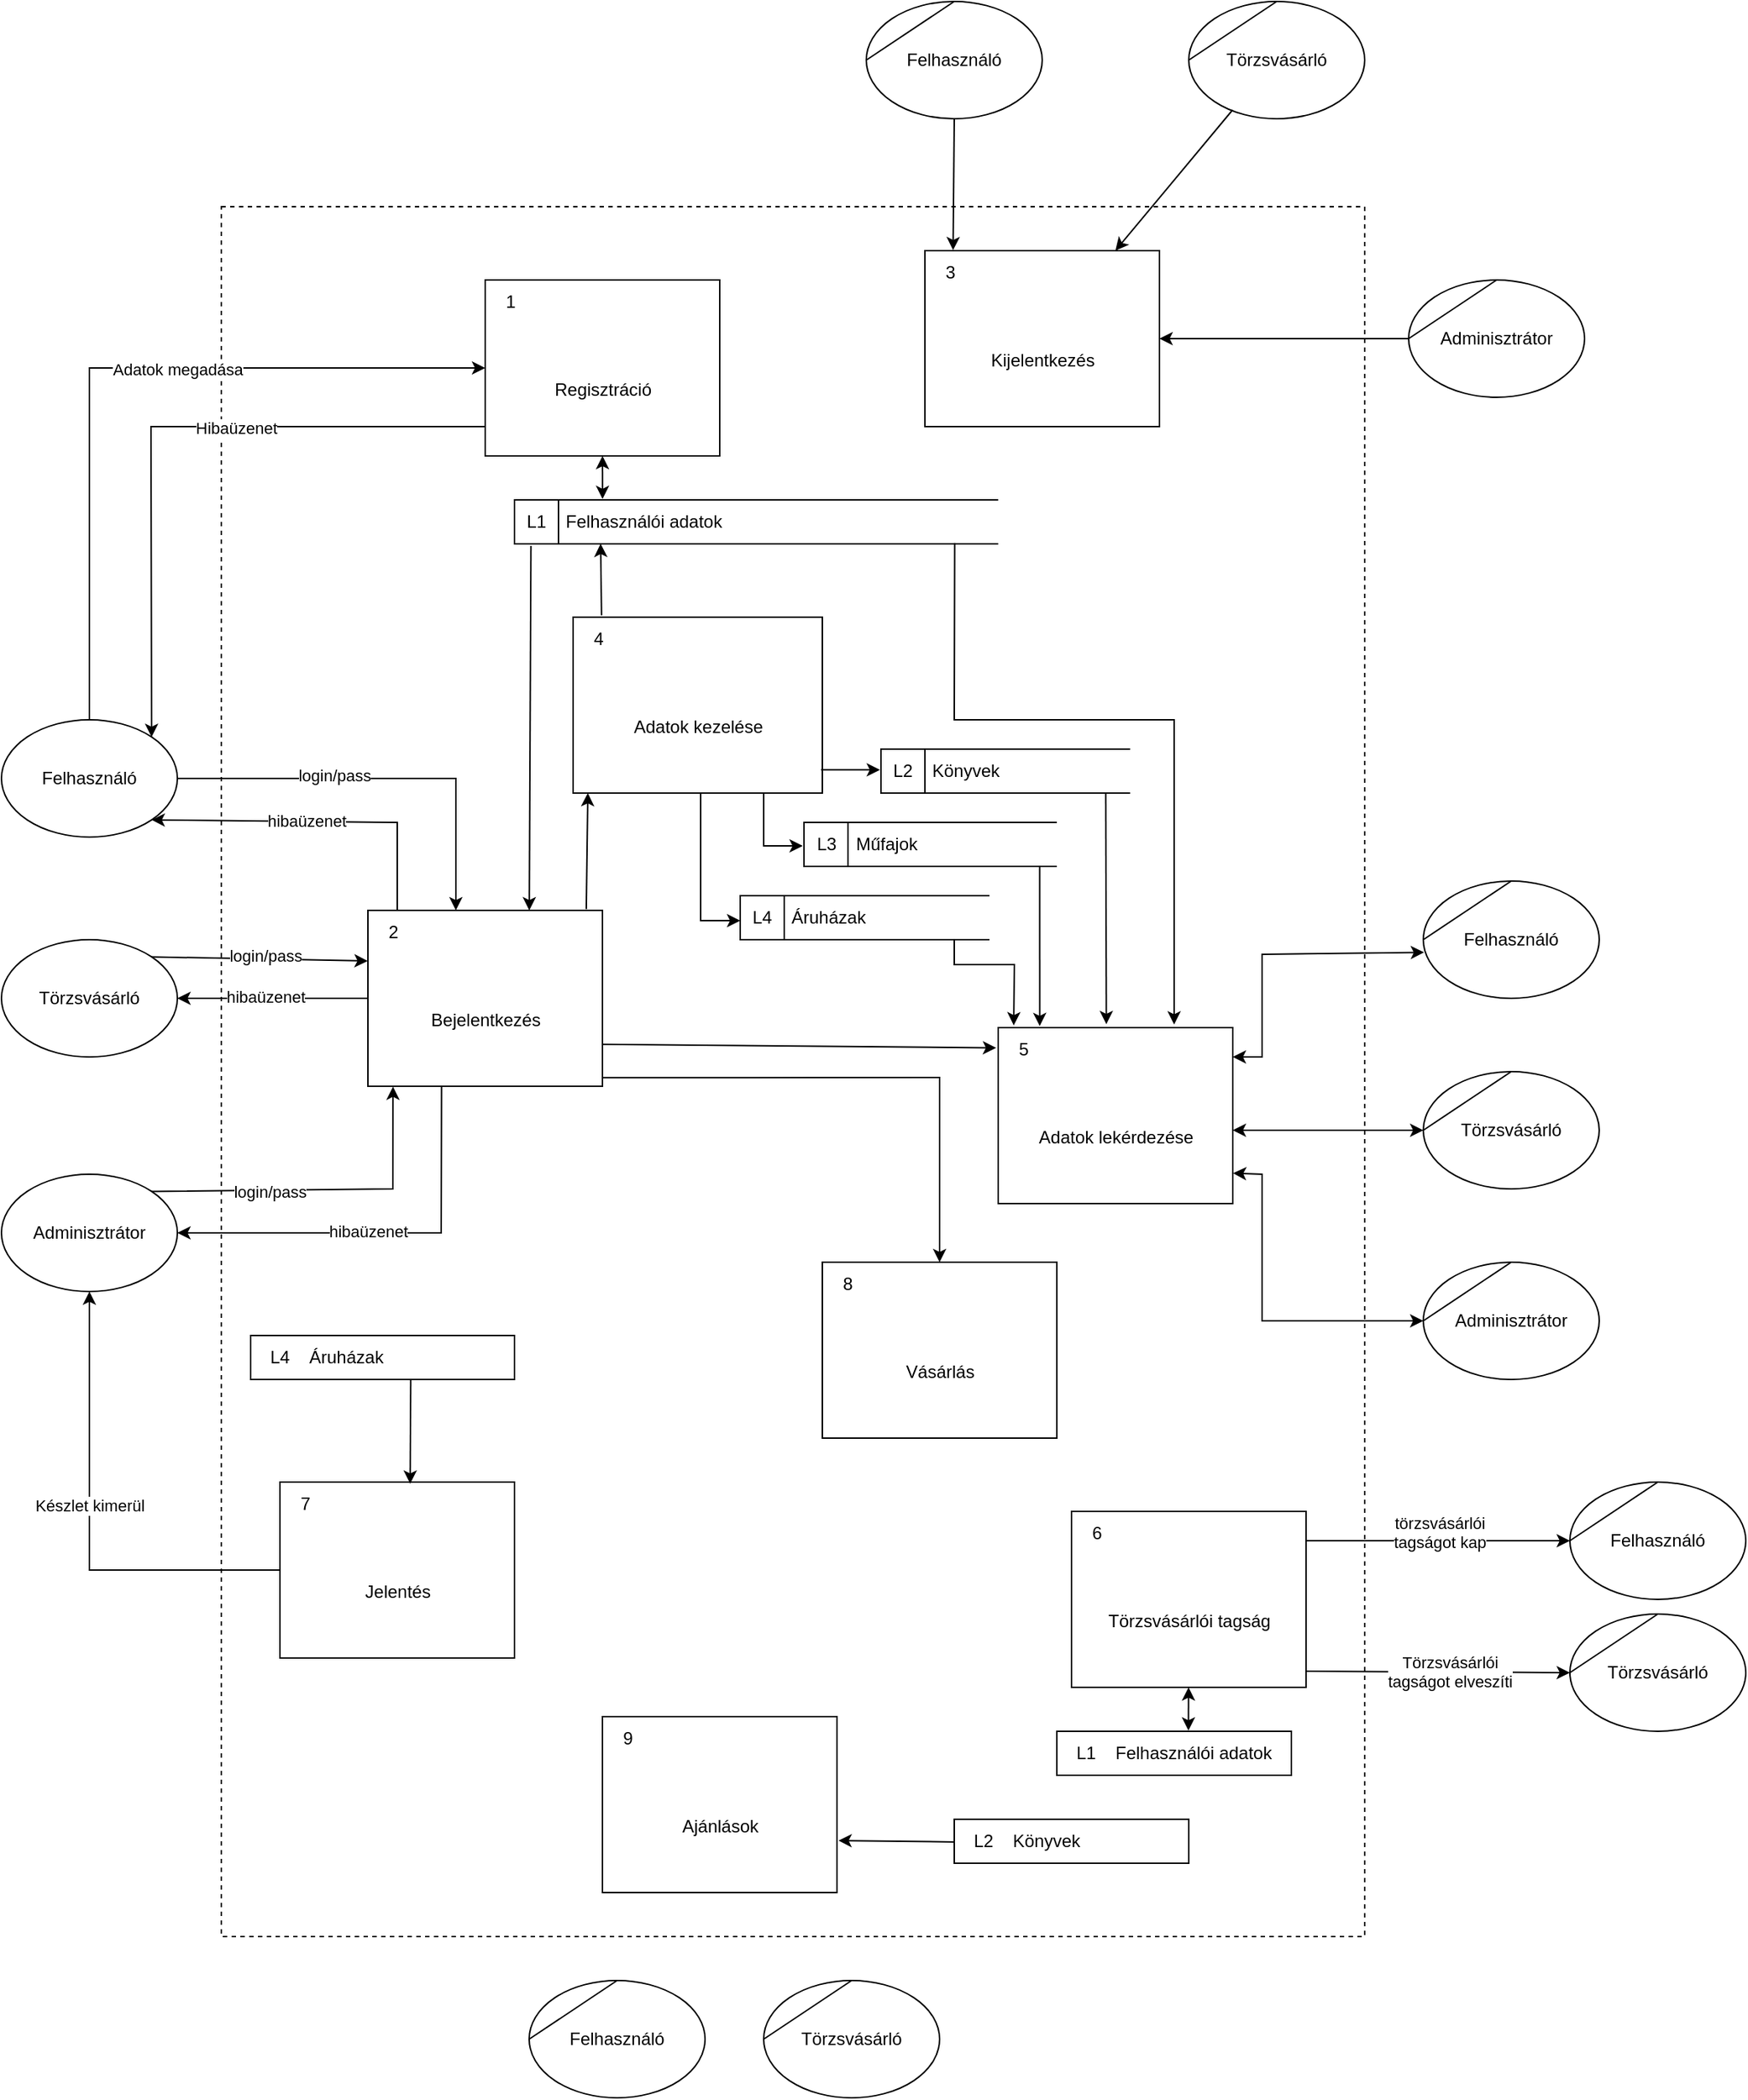<mxfile version="20.8.20" type="device"><diagram name="Page-1" id="qzres48-_Z7wVuy-O6s9"><mxGraphModel dx="1745" dy="2873" grid="1" gridSize="10" guides="1" tooltips="1" connect="1" arrows="1" fold="1" page="1" pageScale="1" pageWidth="827" pageHeight="1169" math="0" shadow="0"><root><mxCell id="0"/><mxCell id="1" parent="0"/><mxCell id="jwvTuSAXFb7YOxCQENRj-144" value="" style="rounded=0;whiteSpace=wrap;html=1;dashed=1;fillColor=none;container=1;collapsible=0;recursiveResize=0;" vertex="1" parent="1"><mxGeometry x="60" y="-1310" width="780" height="1180" as="geometry"/></mxCell><mxCell id="jwvTuSAXFb7YOxCQENRj-34" value="Vásárlás" style="html=1;dashed=0;whitespace=wrap;shape=mxgraph.dfd.process;align=center;container=1;collapsible=0;spacingTop=30;" vertex="1" parent="jwvTuSAXFb7YOxCQENRj-144"><mxGeometry x="410" y="720" width="160" height="120" as="geometry"/></mxCell><mxCell id="jwvTuSAXFb7YOxCQENRj-35" value="8" style="text;html=1;strokeColor=none;fillColor=none;align=center;verticalAlign=middle;whiteSpace=wrap;rounded=0;movable=0;resizable=0;rotatable=0;cloneable=0;deletable=0;connectable=0;allowArrows=0;pointerEvents=1;" vertex="1" parent="jwvTuSAXFb7YOxCQENRj-34"><mxGeometry width="35" height="30" as="geometry"/></mxCell><mxCell id="jwvTuSAXFb7YOxCQENRj-36" value="" style="text;html=1;strokeColor=none;fillColor=none;align=left;verticalAlign=middle;whiteSpace=wrap;rounded=0;movable=0;resizable=0;connectable=0;allowArrows=0;rotatable=0;cloneable=0;deletable=0;spacingLeft=6;autosize=1;resizeWidth=0;" vertex="1" parent="jwvTuSAXFb7YOxCQENRj-34"><mxGeometry x="35" y="-5" width="50" height="40" as="geometry"/></mxCell><mxCell id="jwvTuSAXFb7YOxCQENRj-86" value="Felhasználói adatok" style="html=1;dashed=0;whitespace=wrap;shape=mxgraph.dfd.dataStoreID;align=left;spacingLeft=33;container=1;collapsible=0;autosize=0;" vertex="1" parent="jwvTuSAXFb7YOxCQENRj-144"><mxGeometry x="200" y="200" width="330" height="30" as="geometry"/></mxCell><mxCell id="jwvTuSAXFb7YOxCQENRj-87" value="L1" style="text;html=1;strokeColor=none;fillColor=none;align=center;verticalAlign=middle;whiteSpace=wrap;rounded=0;movable=0;resizable=0;rotatable=0;cloneable=0;deletable=0;allowArrows=0;connectable=0;" vertex="1" parent="jwvTuSAXFb7YOxCQENRj-86"><mxGeometry width="30" height="30" as="geometry"/></mxCell><mxCell id="jwvTuSAXFb7YOxCQENRj-153" value="Műfajok" style="html=1;dashed=0;whitespace=wrap;shape=mxgraph.dfd.dataStoreID;align=left;spacingLeft=33;container=1;collapsible=0;autosize=0;" vertex="1" parent="jwvTuSAXFb7YOxCQENRj-144"><mxGeometry x="397.5" y="420" width="172.5" height="30" as="geometry"/></mxCell><mxCell id="jwvTuSAXFb7YOxCQENRj-154" value="L3" style="text;html=1;strokeColor=none;fillColor=none;align=center;verticalAlign=middle;whiteSpace=wrap;rounded=0;movable=0;resizable=0;rotatable=0;cloneable=0;deletable=0;allowArrows=0;connectable=0;" vertex="1" parent="jwvTuSAXFb7YOxCQENRj-153"><mxGeometry width="30" height="30" as="geometry"/></mxCell><mxCell id="jwvTuSAXFb7YOxCQENRj-155" value="Könyvek" style="html=1;dashed=0;whitespace=wrap;shape=mxgraph.dfd.dataStoreID;align=left;spacingLeft=33;container=1;collapsible=0;autosize=0;" vertex="1" parent="jwvTuSAXFb7YOxCQENRj-144"><mxGeometry x="450" y="370" width="170" height="30" as="geometry"/></mxCell><mxCell id="jwvTuSAXFb7YOxCQENRj-156" value="L2" style="text;html=1;strokeColor=none;fillColor=none;align=center;verticalAlign=middle;whiteSpace=wrap;rounded=0;movable=0;resizable=0;rotatable=0;cloneable=0;deletable=0;allowArrows=0;connectable=0;" vertex="1" parent="jwvTuSAXFb7YOxCQENRj-155"><mxGeometry width="30" height="30" as="geometry"/></mxCell><mxCell id="jwvTuSAXFb7YOxCQENRj-157" value="Áruházak" style="html=1;dashed=0;whitespace=wrap;shape=mxgraph.dfd.dataStoreID;align=left;spacingLeft=33;container=1;collapsible=0;autosize=0;" vertex="1" parent="jwvTuSAXFb7YOxCQENRj-144"><mxGeometry x="354" y="470" width="170" height="30" as="geometry"/></mxCell><mxCell id="jwvTuSAXFb7YOxCQENRj-158" value="L4" style="text;html=1;strokeColor=none;fillColor=none;align=center;verticalAlign=middle;whiteSpace=wrap;rounded=0;movable=0;resizable=0;rotatable=0;cloneable=0;deletable=0;allowArrows=0;connectable=0;" vertex="1" parent="jwvTuSAXFb7YOxCQENRj-157"><mxGeometry width="30" height="30" as="geometry"/></mxCell><mxCell id="jwvTuSAXFb7YOxCQENRj-95" value="Adatok lekérdezése" style="html=1;dashed=0;whitespace=wrap;shape=mxgraph.dfd.process;align=center;container=1;collapsible=0;spacingTop=30;" vertex="1" parent="jwvTuSAXFb7YOxCQENRj-144"><mxGeometry x="530" y="560" width="160" height="120" as="geometry"/></mxCell><mxCell id="jwvTuSAXFb7YOxCQENRj-96" value="5" style="text;html=1;strokeColor=none;fillColor=none;align=center;verticalAlign=middle;whiteSpace=wrap;rounded=0;movable=0;resizable=0;rotatable=0;cloneable=0;deletable=0;connectable=0;allowArrows=0;pointerEvents=1;" vertex="1" parent="jwvTuSAXFb7YOxCQENRj-95"><mxGeometry width="35" height="30" as="geometry"/></mxCell><mxCell id="jwvTuSAXFb7YOxCQENRj-97" value="" style="text;html=1;strokeColor=none;fillColor=none;align=left;verticalAlign=middle;whiteSpace=wrap;rounded=0;movable=0;resizable=0;connectable=0;allowArrows=0;rotatable=0;cloneable=0;deletable=0;spacingLeft=6;autosize=1;resizeWidth=0;" vertex="1" parent="jwvTuSAXFb7YOxCQENRj-95"><mxGeometry x="35" y="-5" width="50" height="40" as="geometry"/></mxCell><mxCell id="jwvTuSAXFb7YOxCQENRj-130" value="" style="endArrow=classic;html=1;rounded=0;verticalAlign=bottom;entryX=0.75;entryY=-0.018;entryDx=0;entryDy=0;entryPerimeter=0;startArrow=none;startFill=0;endFill=1;exitX=0.91;exitY=0.979;exitDx=0;exitDy=0;exitPerimeter=0;" edge="1" parent="jwvTuSAXFb7YOxCQENRj-144" source="jwvTuSAXFb7YOxCQENRj-86" target="jwvTuSAXFb7YOxCQENRj-95"><mxGeometry width="50" height="50" relative="1" as="geometry"><mxPoint x="350" y="410" as="sourcePoint"/><mxPoint x="470" y="410" as="targetPoint"/><Array as="points"><mxPoint x="500" y="350"/><mxPoint x="650" y="350"/></Array></mxGeometry></mxCell><mxCell id="jwvTuSAXFb7YOxCQENRj-92" value="Adatok kezelése" style="html=1;dashed=0;whitespace=wrap;shape=mxgraph.dfd.process;align=center;container=1;collapsible=0;spacingTop=30;" vertex="1" parent="jwvTuSAXFb7YOxCQENRj-144"><mxGeometry x="240" y="280" width="170" height="120" as="geometry"/></mxCell><mxCell id="jwvTuSAXFb7YOxCQENRj-93" value="4" style="text;html=1;strokeColor=none;fillColor=none;align=center;verticalAlign=middle;whiteSpace=wrap;rounded=0;movable=0;resizable=0;rotatable=0;cloneable=0;deletable=0;connectable=0;allowArrows=0;pointerEvents=1;" vertex="1" parent="jwvTuSAXFb7YOxCQENRj-92"><mxGeometry width="35" height="30" as="geometry"/></mxCell><mxCell id="jwvTuSAXFb7YOxCQENRj-94" value="" style="text;html=1;strokeColor=none;fillColor=none;align=left;verticalAlign=middle;whiteSpace=wrap;rounded=0;movable=0;resizable=0;connectable=0;allowArrows=0;rotatable=0;cloneable=0;deletable=0;spacingLeft=6;autosize=1;resizeWidth=0;" vertex="1" parent="jwvTuSAXFb7YOxCQENRj-92"><mxGeometry x="35" y="-5" width="50" height="40" as="geometry"/></mxCell><mxCell id="jwvTuSAXFb7YOxCQENRj-161" value="" style="endArrow=classic;html=1;rounded=0;verticalAlign=bottom;entryX=0.178;entryY=0.997;entryDx=0;entryDy=0;entryPerimeter=0;exitX=0.114;exitY=-0.01;exitDx=0;exitDy=0;exitPerimeter=0;" edge="1" parent="jwvTuSAXFb7YOxCQENRj-144" source="jwvTuSAXFb7YOxCQENRj-92" target="jwvTuSAXFb7YOxCQENRj-86"><mxGeometry width="50" height="50" relative="1" as="geometry"><mxPoint x="240" y="290" as="sourcePoint"/><mxPoint x="360" y="290" as="targetPoint"/></mxGeometry></mxCell><mxCell id="jwvTuSAXFb7YOxCQENRj-162" value="Áruházak" style="html=1;dashed=0;whitespace=wrap;shape=mxgraph.dfd.dataStoreID2;align=left;spacingLeft=38;container=1;collapsible=0;" vertex="1" parent="jwvTuSAXFb7YOxCQENRj-144"><mxGeometry x="20" y="770" width="180" height="30" as="geometry"/></mxCell><mxCell id="jwvTuSAXFb7YOxCQENRj-163" value="L4" style="text;html=1;strokeColor=none;fillColor=none;align=center;verticalAlign=middle;whiteSpace=wrap;rounded=0;connectable=0;allowArrows=0;movable=0;resizable=0;rotatable=0;cloneable=0;deletable=0;" vertex="1" parent="jwvTuSAXFb7YOxCQENRj-162"><mxGeometry x="5" width="30" height="30" as="geometry"/></mxCell><mxCell id="jwvTuSAXFb7YOxCQENRj-167" value="" style="endArrow=classic;html=1;rounded=0;verticalAlign=bottom;exitX=0.839;exitY=1.007;exitDx=0;exitDy=0;exitPerimeter=0;entryX=0.066;entryY=-0.013;entryDx=0;entryDy=0;entryPerimeter=0;" edge="1" parent="jwvTuSAXFb7YOxCQENRj-144" target="jwvTuSAXFb7YOxCQENRj-95"><mxGeometry width="50" height="50" relative="1" as="geometry"><mxPoint x="500" y="500" as="sourcePoint"/><mxPoint x="570" y="517" as="targetPoint"/><Array as="points"><mxPoint x="500" y="517"/><mxPoint x="541" y="517"/></Array></mxGeometry></mxCell><mxCell id="jwvTuSAXFb7YOxCQENRj-168" value="" style="endArrow=classic;html=1;rounded=0;verticalAlign=bottom;exitX=0.932;exitY=0.996;exitDx=0;exitDy=0;exitPerimeter=0;entryX=0.177;entryY=-0.009;entryDx=0;entryDy=0;entryPerimeter=0;" edge="1" parent="jwvTuSAXFb7YOxCQENRj-144" source="jwvTuSAXFb7YOxCQENRj-153" target="jwvTuSAXFb7YOxCQENRj-95"><mxGeometry width="50" height="50" relative="1" as="geometry"><mxPoint x="400" y="490" as="sourcePoint"/><mxPoint x="520" y="490" as="targetPoint"/></mxGeometry></mxCell><mxCell id="jwvTuSAXFb7YOxCQENRj-169" value="" style="endArrow=classic;html=1;rounded=0;verticalAlign=bottom;exitX=0.902;exitY=0.991;exitDx=0;exitDy=0;exitPerimeter=0;entryX=0.461;entryY=-0.02;entryDx=0;entryDy=0;entryPerimeter=0;" edge="1" parent="jwvTuSAXFb7YOxCQENRj-144" source="jwvTuSAXFb7YOxCQENRj-155" target="jwvTuSAXFb7YOxCQENRj-95"><mxGeometry width="50" height="50" relative="1" as="geometry"><mxPoint x="400" y="490" as="sourcePoint"/><mxPoint x="520" y="490" as="targetPoint"/></mxGeometry></mxCell><mxCell id="jwvTuSAXFb7YOxCQENRj-170" value="" style="endArrow=none;html=1;rounded=0;verticalAlign=bottom;exitX=-0.004;exitY=0.472;exitDx=0;exitDy=0;exitPerimeter=0;entryX=0.995;entryY=0.868;entryDx=0;entryDy=0;entryPerimeter=0;startArrow=classic;startFill=1;endFill=0;" edge="1" parent="jwvTuSAXFb7YOxCQENRj-144" source="jwvTuSAXFb7YOxCQENRj-155" target="jwvTuSAXFb7YOxCQENRj-92"><mxGeometry width="50" height="50" relative="1" as="geometry"><mxPoint x="400" y="430" as="sourcePoint"/><mxPoint x="520" y="430" as="targetPoint"/></mxGeometry></mxCell><mxCell id="jwvTuSAXFb7YOxCQENRj-171" value="" style="endArrow=none;html=1;rounded=0;verticalAlign=bottom;exitX=-0.005;exitY=0.535;exitDx=0;exitDy=0;exitPerimeter=0;startArrow=classic;startFill=1;endFill=0;" edge="1" parent="jwvTuSAXFb7YOxCQENRj-144" source="jwvTuSAXFb7YOxCQENRj-153"><mxGeometry width="50" height="50" relative="1" as="geometry"><mxPoint x="400" y="430" as="sourcePoint"/><mxPoint x="370" y="400" as="targetPoint"/><Array as="points"><mxPoint x="370" y="436"/></Array></mxGeometry></mxCell><mxCell id="jwvTuSAXFb7YOxCQENRj-172" value="" style="endArrow=none;html=1;rounded=0;verticalAlign=bottom;exitX=-0.005;exitY=0.535;exitDx=0;exitDy=0;exitPerimeter=0;startArrow=classic;startFill=1;endFill=0;" edge="1" parent="jwvTuSAXFb7YOxCQENRj-144"><mxGeometry width="50" height="50" relative="1" as="geometry"><mxPoint x="354" y="487" as="sourcePoint"/><mxPoint x="327" y="400" as="targetPoint"/><Array as="points"><mxPoint x="327" y="487"/></Array></mxGeometry></mxCell><mxCell id="jwvTuSAXFb7YOxCQENRj-175" value="Ajánlások" style="html=1;dashed=0;whitespace=wrap;shape=mxgraph.dfd.process;align=center;container=1;collapsible=0;spacingTop=30;" vertex="1" parent="jwvTuSAXFb7YOxCQENRj-144"><mxGeometry x="260" y="1030" width="160" height="120" as="geometry"/></mxCell><mxCell id="jwvTuSAXFb7YOxCQENRj-176" value="9" style="text;html=1;strokeColor=none;fillColor=none;align=center;verticalAlign=middle;whiteSpace=wrap;rounded=0;movable=0;resizable=0;rotatable=0;cloneable=0;deletable=0;connectable=0;allowArrows=0;pointerEvents=1;" vertex="1" parent="jwvTuSAXFb7YOxCQENRj-175"><mxGeometry width="35" height="30" as="geometry"/></mxCell><mxCell id="jwvTuSAXFb7YOxCQENRj-177" value="" style="text;html=1;strokeColor=none;fillColor=none;align=left;verticalAlign=middle;whiteSpace=wrap;rounded=0;movable=0;resizable=0;connectable=0;allowArrows=0;rotatable=0;cloneable=0;deletable=0;spacingLeft=6;autosize=1;resizeWidth=0;" vertex="1" parent="jwvTuSAXFb7YOxCQENRj-175"><mxGeometry x="35" y="-5" width="50" height="40" as="geometry"/></mxCell><mxCell id="jwvTuSAXFb7YOxCQENRj-180" value="Könyvek" style="html=1;dashed=0;whitespace=wrap;shape=mxgraph.dfd.dataStoreID2;align=left;spacingLeft=38;container=1;collapsible=0;" vertex="1" parent="jwvTuSAXFb7YOxCQENRj-144"><mxGeometry x="500" y="1100" width="160" height="30" as="geometry"/></mxCell><mxCell id="jwvTuSAXFb7YOxCQENRj-181" value="L2" style="text;html=1;strokeColor=none;fillColor=none;align=center;verticalAlign=middle;whiteSpace=wrap;rounded=0;connectable=0;allowArrows=0;movable=0;resizable=0;rotatable=0;cloneable=0;deletable=0;" vertex="1" parent="jwvTuSAXFb7YOxCQENRj-180"><mxGeometry x="5" width="30" height="30" as="geometry"/></mxCell><mxCell id="jwvTuSAXFb7YOxCQENRj-182" value="Felhasználói adatok" style="html=1;dashed=0;whitespace=wrap;shape=mxgraph.dfd.dataStoreID2;align=left;spacingLeft=38;container=1;collapsible=0;" vertex="1" parent="jwvTuSAXFb7YOxCQENRj-144"><mxGeometry x="570" y="1040" width="160" height="30" as="geometry"/></mxCell><mxCell id="jwvTuSAXFb7YOxCQENRj-183" value="L1" style="text;html=1;strokeColor=none;fillColor=none;align=center;verticalAlign=middle;whiteSpace=wrap;rounded=0;connectable=0;allowArrows=0;movable=0;resizable=0;rotatable=0;cloneable=0;deletable=0;" vertex="1" parent="jwvTuSAXFb7YOxCQENRj-182"><mxGeometry x="5" width="30" height="30" as="geometry"/></mxCell><mxCell id="jwvTuSAXFb7YOxCQENRj-186" value="" style="endArrow=classic;html=1;rounded=0;verticalAlign=bottom;exitX=0.561;exitY=-0.017;exitDx=0;exitDy=0;exitPerimeter=0;endFill=1;startArrow=classic;startFill=1;" edge="1" parent="jwvTuSAXFb7YOxCQENRj-144" source="jwvTuSAXFb7YOxCQENRj-182" target="jwvTuSAXFb7YOxCQENRj-25"><mxGeometry width="50" height="50" relative="1" as="geometry"><mxPoint x="320" y="1040" as="sourcePoint"/><mxPoint x="440" y="1040" as="targetPoint"/></mxGeometry></mxCell><mxCell id="jwvTuSAXFb7YOxCQENRj-187" value="" style="endArrow=classic;html=1;rounded=0;verticalAlign=bottom;entryX=1.001;entryY=0.169;entryDx=0;entryDy=0;entryPerimeter=0;exitX=-0.008;exitY=0.365;exitDx=0;exitDy=0;exitPerimeter=0;" edge="1" parent="jwvTuSAXFb7YOxCQENRj-144"><mxGeometry width="50" height="50" relative="1" as="geometry"><mxPoint x="500" y="1115.5" as="sourcePoint"/><mxPoint x="421" y="1114.5" as="targetPoint"/></mxGeometry></mxCell><mxCell id="jwvTuSAXFb7YOxCQENRj-25" value="Törzsvásárlói tagság" style="html=1;dashed=0;whitespace=wrap;shape=mxgraph.dfd.process;align=center;container=1;collapsible=0;spacingTop=30;" vertex="1" parent="jwvTuSAXFb7YOxCQENRj-144"><mxGeometry x="580" y="890" width="160" height="120" as="geometry"/></mxCell><mxCell id="jwvTuSAXFb7YOxCQENRj-26" value="6" style="text;html=1;strokeColor=none;fillColor=none;align=center;verticalAlign=middle;whiteSpace=wrap;rounded=0;movable=0;resizable=0;rotatable=0;cloneable=0;deletable=0;connectable=0;allowArrows=0;pointerEvents=1;" vertex="1" parent="jwvTuSAXFb7YOxCQENRj-25"><mxGeometry width="35" height="30" as="geometry"/></mxCell><mxCell id="jwvTuSAXFb7YOxCQENRj-27" value="" style="text;html=1;strokeColor=none;fillColor=none;align=left;verticalAlign=middle;whiteSpace=wrap;rounded=0;movable=0;resizable=0;connectable=0;allowArrows=0;rotatable=0;cloneable=0;deletable=0;spacingLeft=6;autosize=1;resizeWidth=0;" vertex="1" parent="jwvTuSAXFb7YOxCQENRj-25"><mxGeometry x="35" y="-5" width="50" height="40" as="geometry"/></mxCell><mxCell id="jwvTuSAXFb7YOxCQENRj-199" value="Kijelentkezés" style="html=1;dashed=0;whitespace=wrap;shape=mxgraph.dfd.process2;align=center;container=1;collapsible=0;spacingTop=30;" vertex="1" parent="jwvTuSAXFb7YOxCQENRj-144"><mxGeometry x="480" y="30" width="160" height="120" as="geometry"/></mxCell><mxCell id="jwvTuSAXFb7YOxCQENRj-200" value="3" style="text;html=1;strokeColor=none;fillColor=none;align=center;verticalAlign=middle;whiteSpace=wrap;rounded=0;connectable=0;allowArrows=0;editable=1;movable=0;resizable=0;rotatable=0;deletable=0;locked=0;cloneable=0;" vertex="1" parent="jwvTuSAXFb7YOxCQENRj-199"><mxGeometry width="35" height="30" as="geometry"/></mxCell><mxCell id="jwvTuSAXFb7YOxCQENRj-201" value="" style="text;strokeColor=none;fillColor=none;align=left;verticalAlign=middle;whiteSpace=wrap;rounded=0;autosize=1;connectable=0;allowArrows=0;movable=0;resizable=0;rotatable=0;deletable=0;cloneable=0;spacingLeft=6;fontStyle=0;html=1;" vertex="1" parent="jwvTuSAXFb7YOxCQENRj-199"><mxGeometry x="35" y="-5" width="50" height="40" as="geometry"/></mxCell><mxCell id="tMsL_SQixTCXyPV6GdVi-1" value="Regisztráció" style="html=1;dashed=0;whitespace=wrap;shape=mxgraph.dfd.process;align=center;container=1;collapsible=0;spacingTop=30;" parent="1" vertex="1"><mxGeometry x="240" y="-1260" width="160" height="120" as="geometry"/></mxCell><mxCell id="tMsL_SQixTCXyPV6GdVi-2" value="1" style="text;html=1;strokeColor=none;fillColor=none;align=center;verticalAlign=middle;whiteSpace=wrap;rounded=0;movable=0;resizable=0;rotatable=0;cloneable=0;deletable=0;connectable=0;allowArrows=0;pointerEvents=1;" parent="tMsL_SQixTCXyPV6GdVi-1" vertex="1"><mxGeometry width="35" height="30" as="geometry"/></mxCell><mxCell id="tMsL_SQixTCXyPV6GdVi-3" value="" style="text;html=1;strokeColor=none;fillColor=none;align=left;verticalAlign=middle;whiteSpace=wrap;rounded=0;movable=0;resizable=0;connectable=0;allowArrows=0;rotatable=0;cloneable=0;deletable=0;spacingLeft=6;autosize=1;resizeWidth=0;" parent="tMsL_SQixTCXyPV6GdVi-1" vertex="1"><mxGeometry x="35" y="-5" width="50" height="40" as="geometry"/></mxCell><mxCell id="tMsL_SQixTCXyPV6GdVi-4" value="Bejelentkezés" style="html=1;dashed=0;whitespace=wrap;shape=mxgraph.dfd.process;align=center;container=1;collapsible=0;spacingTop=30;" parent="1" vertex="1"><mxGeometry x="160" y="-830" width="160" height="120" as="geometry"/></mxCell><mxCell id="tMsL_SQixTCXyPV6GdVi-5" value="2" style="text;html=1;strokeColor=none;fillColor=none;align=center;verticalAlign=middle;whiteSpace=wrap;rounded=0;movable=0;resizable=0;rotatable=0;cloneable=0;deletable=0;connectable=0;allowArrows=0;pointerEvents=1;" parent="tMsL_SQixTCXyPV6GdVi-4" vertex="1"><mxGeometry width="35" height="30" as="geometry"/></mxCell><mxCell id="tMsL_SQixTCXyPV6GdVi-6" value="" style="text;html=1;strokeColor=none;fillColor=none;align=left;verticalAlign=middle;whiteSpace=wrap;rounded=0;movable=0;resizable=0;connectable=0;allowArrows=0;rotatable=0;cloneable=0;deletable=0;spacingLeft=6;autosize=1;resizeWidth=0;" parent="tMsL_SQixTCXyPV6GdVi-4" vertex="1"><mxGeometry x="35" y="-5" width="50" height="40" as="geometry"/></mxCell><mxCell id="jwvTuSAXFb7YOxCQENRj-68" value="Jelentés" style="html=1;dashed=0;whitespace=wrap;shape=mxgraph.dfd.process;align=center;container=1;collapsible=0;spacingTop=30;" vertex="1" parent="1"><mxGeometry x="100" y="-440" width="160" height="120" as="geometry"/></mxCell><mxCell id="jwvTuSAXFb7YOxCQENRj-69" value="7" style="text;html=1;strokeColor=none;fillColor=none;align=center;verticalAlign=middle;whiteSpace=wrap;rounded=0;movable=0;resizable=0;rotatable=0;cloneable=0;deletable=0;connectable=0;allowArrows=0;pointerEvents=1;" vertex="1" parent="jwvTuSAXFb7YOxCQENRj-68"><mxGeometry width="35" height="30" as="geometry"/></mxCell><mxCell id="jwvTuSAXFb7YOxCQENRj-70" value="" style="text;html=1;strokeColor=none;fillColor=none;align=left;verticalAlign=middle;whiteSpace=wrap;rounded=0;movable=0;resizable=0;connectable=0;allowArrows=0;rotatable=0;cloneable=0;deletable=0;spacingLeft=6;autosize=1;resizeWidth=0;" vertex="1" parent="jwvTuSAXFb7YOxCQENRj-68"><mxGeometry x="35" y="-5" width="50" height="40" as="geometry"/></mxCell><mxCell id="jwvTuSAXFb7YOxCQENRj-71" value="Felhasználó" style="ellipse;whiteSpace=wrap;html=1;" vertex="1" parent="1"><mxGeometry x="-90" y="-960" width="120" height="80" as="geometry"/></mxCell><mxCell id="jwvTuSAXFb7YOxCQENRj-72" value="Adminisztrátor" style="ellipse;whiteSpace=wrap;html=1;" vertex="1" parent="1"><mxGeometry x="-90" y="-650" width="120" height="80" as="geometry"/></mxCell><mxCell id="jwvTuSAXFb7YOxCQENRj-73" value="Törzsvásárló" style="ellipse;whiteSpace=wrap;html=1;" vertex="1" parent="1"><mxGeometry x="-90" y="-810" width="120" height="80" as="geometry"/></mxCell><mxCell id="jwvTuSAXFb7YOxCQENRj-82" value="Adatok megadása" style="endArrow=classic;html=1;rounded=0;verticalAlign=bottom;exitX=0.5;exitY=0;exitDx=0;exitDy=0;" edge="1" parent="1" source="jwvTuSAXFb7YOxCQENRj-71" target="tMsL_SQixTCXyPV6GdVi-1"><mxGeometry x="0.176" y="-10" width="50" height="50" relative="1" as="geometry"><mxPoint x="30" y="-1200" as="sourcePoint"/><mxPoint x="640" y="-980" as="targetPoint"/><Array as="points"><mxPoint x="-30" y="-1200"/></Array><mxPoint as="offset"/></mxGeometry></mxCell><mxCell id="jwvTuSAXFb7YOxCQENRj-83" value="Hibaüzenet" style="endArrow=classic;html=1;rounded=0;verticalAlign=bottom;entryX=1;entryY=0;entryDx=0;entryDy=0;" edge="1" parent="1" target="jwvTuSAXFb7YOxCQENRj-71"><mxGeometry x="-0.226" y="10" width="50" height="50" relative="1" as="geometry"><mxPoint x="240" y="-1160" as="sourcePoint"/><mxPoint x="36" y="-1168.72" as="targetPoint"/><Array as="points"><mxPoint x="12" y="-1160"/></Array><mxPoint as="offset"/></mxGeometry></mxCell><mxCell id="jwvTuSAXFb7YOxCQENRj-99" value="" style="endArrow=classic;startArrow=classic;html=1;rounded=0;verticalAlign=bottom;entryX=0.182;entryY=-0.02;entryDx=0;entryDy=0;entryPerimeter=0;" edge="1" parent="1" source="tMsL_SQixTCXyPV6GdVi-1" target="jwvTuSAXFb7YOxCQENRj-86"><mxGeometry x="-0.333" y="20" width="50" height="50" relative="1" as="geometry"><mxPoint x="400" y="-1190" as="sourcePoint"/><mxPoint x="520" y="-1150" as="targetPoint"/><mxPoint as="offset"/></mxGeometry></mxCell><mxCell id="jwvTuSAXFb7YOxCQENRj-101" value="login/pass" style="endArrow=classic;html=1;rounded=0;verticalAlign=bottom;entryX=-0.001;entryY=0.288;entryDx=0;entryDy=0;entryPerimeter=0;exitX=1;exitY=0;exitDx=0;exitDy=0;" edge="1" parent="1" source="jwvTuSAXFb7YOxCQENRj-73" target="tMsL_SQixTCXyPV6GdVi-4"><mxGeometry x="0.054" y="-7" width="50" height="50" relative="1" as="geometry"><mxPoint x="310" y="-730" as="sourcePoint"/><mxPoint x="430" y="-730" as="targetPoint"/><mxPoint as="offset"/></mxGeometry></mxCell><mxCell id="jwvTuSAXFb7YOxCQENRj-102" value="" style="endArrow=classic;html=1;rounded=0;entryX=1;entryY=0.5;entryDx=0;entryDy=0;" edge="1" parent="1" source="tMsL_SQixTCXyPV6GdVi-4" target="jwvTuSAXFb7YOxCQENRj-73"><mxGeometry width="50" height="50" relative="1" as="geometry"><mxPoint x="80" y="-710" as="sourcePoint"/><mxPoint x="130" y="-760" as="targetPoint"/></mxGeometry></mxCell><mxCell id="jwvTuSAXFb7YOxCQENRj-103" value="hibaüzenet" style="edgeLabel;html=1;align=center;verticalAlign=middle;resizable=0;points=[];" vertex="1" connectable="0" parent="jwvTuSAXFb7YOxCQENRj-102"><mxGeometry x="0.077" y="-1" relative="1" as="geometry"><mxPoint as="offset"/></mxGeometry></mxCell><mxCell id="jwvTuSAXFb7YOxCQENRj-104" value="" style="endArrow=classic;html=1;rounded=0;entryX=1;entryY=0.5;entryDx=0;entryDy=0;exitX=0.314;exitY=1.002;exitDx=0;exitDy=0;exitPerimeter=0;" edge="1" parent="1" source="tMsL_SQixTCXyPV6GdVi-4" target="jwvTuSAXFb7YOxCQENRj-72"><mxGeometry width="50" height="50" relative="1" as="geometry"><mxPoint x="170" y="-760" as="sourcePoint"/><mxPoint x="40" y="-760" as="targetPoint"/><Array as="points"><mxPoint x="210" y="-610"/></Array></mxGeometry></mxCell><mxCell id="jwvTuSAXFb7YOxCQENRj-105" value="hibaüzenet" style="edgeLabel;html=1;align=center;verticalAlign=middle;resizable=0;points=[];" vertex="1" connectable="0" parent="jwvTuSAXFb7YOxCQENRj-104"><mxGeometry x="0.077" y="-1" relative="1" as="geometry"><mxPoint as="offset"/></mxGeometry></mxCell><mxCell id="jwvTuSAXFb7YOxCQENRj-107" value="" style="endArrow=classic;html=1;rounded=0;exitX=1;exitY=0;exitDx=0;exitDy=0;entryX=0.107;entryY=1.002;entryDx=0;entryDy=0;entryPerimeter=0;" edge="1" parent="1" source="jwvTuSAXFb7YOxCQENRj-72" target="tMsL_SQixTCXyPV6GdVi-4"><mxGeometry width="50" height="50" relative="1" as="geometry"><mxPoint x="-20" y="-640" as="sourcePoint"/><mxPoint x="30" y="-690" as="targetPoint"/><Array as="points"><mxPoint x="177" y="-640"/></Array></mxGeometry></mxCell><mxCell id="jwvTuSAXFb7YOxCQENRj-108" value="login/pass" style="edgeLabel;html=1;align=center;verticalAlign=middle;resizable=0;points=[];" vertex="1" connectable="0" parent="jwvTuSAXFb7YOxCQENRj-107"><mxGeometry x="-0.315" y="-1" relative="1" as="geometry"><mxPoint as="offset"/></mxGeometry></mxCell><mxCell id="jwvTuSAXFb7YOxCQENRj-110" value="" style="endArrow=classic;html=1;rounded=0;entryX=1;entryY=1;entryDx=0;entryDy=0;" edge="1" parent="1" target="jwvTuSAXFb7YOxCQENRj-71"><mxGeometry width="50" height="50" relative="1" as="geometry"><mxPoint x="180" y="-830" as="sourcePoint"/><mxPoint x="40" y="-760" as="targetPoint"/><Array as="points"><mxPoint x="180" y="-890"/></Array></mxGeometry></mxCell><mxCell id="jwvTuSAXFb7YOxCQENRj-111" value="hibaüzenet" style="edgeLabel;html=1;align=center;verticalAlign=middle;resizable=0;points=[];" vertex="1" connectable="0" parent="jwvTuSAXFb7YOxCQENRj-110"><mxGeometry x="0.077" y="-1" relative="1" as="geometry"><mxPoint as="offset"/></mxGeometry></mxCell><mxCell id="jwvTuSAXFb7YOxCQENRj-112" value="" style="endArrow=classic;html=1;rounded=0;exitX=1;exitY=0.5;exitDx=0;exitDy=0;" edge="1" parent="1" source="jwvTuSAXFb7YOxCQENRj-71"><mxGeometry width="50" height="50" relative="1" as="geometry"><mxPoint x="10" y="-830" as="sourcePoint"/><mxPoint x="220" y="-830" as="targetPoint"/><Array as="points"><mxPoint x="220" y="-920"/></Array></mxGeometry></mxCell><mxCell id="jwvTuSAXFb7YOxCQENRj-113" value="login/pass" style="edgeLabel;html=1;align=center;verticalAlign=middle;resizable=0;points=[];" vertex="1" connectable="0" parent="jwvTuSAXFb7YOxCQENRj-112"><mxGeometry x="-0.238" y="2" relative="1" as="geometry"><mxPoint as="offset"/></mxGeometry></mxCell><mxCell id="jwvTuSAXFb7YOxCQENRj-115" value="" style="endArrow=none;html=1;rounded=0;exitX=0.688;exitY=0;exitDx=0;exitDy=0;exitPerimeter=0;entryX=0.034;entryY=1.045;entryDx=0;entryDy=0;entryPerimeter=0;endFill=0;startArrow=classic;startFill=1;" edge="1" parent="1" source="tMsL_SQixTCXyPV6GdVi-4" target="jwvTuSAXFb7YOxCQENRj-86"><mxGeometry width="50" height="50" relative="1" as="geometry"><mxPoint x="170" y="-930" as="sourcePoint"/><mxPoint x="220" y="-980" as="targetPoint"/></mxGeometry></mxCell><mxCell id="jwvTuSAXFb7YOxCQENRj-116" value="" style="endArrow=classic;html=1;rounded=0;exitX=0.931;exitY=-0.007;exitDx=0;exitDy=0;exitPerimeter=0;entryX=0.059;entryY=1;entryDx=0;entryDy=0;entryPerimeter=0;" edge="1" parent="1" source="tMsL_SQixTCXyPV6GdVi-4" target="jwvTuSAXFb7YOxCQENRj-92"><mxGeometry width="50" height="50" relative="1" as="geometry"><mxPoint x="320" y="-800" as="sourcePoint"/><mxPoint x="380" y="-820" as="targetPoint"/><Array as="points"/></mxGeometry></mxCell><mxCell id="jwvTuSAXFb7YOxCQENRj-119" value="" style="endArrow=classic;html=1;rounded=0;verticalAlign=bottom;exitX=0.998;exitY=0.761;exitDx=0;exitDy=0;exitPerimeter=0;entryX=-0.009;entryY=0.115;entryDx=0;entryDy=0;entryPerimeter=0;" edge="1" parent="1" source="tMsL_SQixTCXyPV6GdVi-4" target="jwvTuSAXFb7YOxCQENRj-95"><mxGeometry width="50" height="50" relative="1" as="geometry"><mxPoint x="270" y="-680" as="sourcePoint"/><mxPoint x="440" y="-730" as="targetPoint"/></mxGeometry></mxCell><mxCell id="jwvTuSAXFb7YOxCQENRj-124" value="Felhasználó" style="shape=stencil(tZRtjoMgEIZPw98GJR6gYXfvQe10nZQCAbYft99RNKlW7GajiTGZeeXhnZGBCRka5YCVvGHig5VlwTm9Kb5NYhUc1DElr8qjOmhISojenuGGx9gz0DTgMbaq+GR8T9+0j5C1NYYgaE0YKU86wRQaWsvvCdZv/xhFjvgXiOB7kynLyq+/Y3fVNuBiI79j7OB+db/rgceOi61+3Grg4v9YISmTO9xCHlR9/vb2xxxnzYDW6AK8OfLTeZzO66ynzM5CnqyHBUsn1DqN9UITnWoH/kUY5Iu9PtVUzRY1jx4IGk22K9UioSs+44+uvFxl3bKX1nTZdE12iV8=);whiteSpace=wrap;html=1;" vertex="1" parent="1"><mxGeometry x="880" y="-850" width="120" height="80" as="geometry"/></mxCell><mxCell id="jwvTuSAXFb7YOxCQENRj-125" value="Törzsvásárló" style="shape=stencil(tZRtjoMgEIZPw98GJR6gYXfvQe10nZQCAbYft99RNKlW7GajiTGZeeXhnZGBCRka5YCVvGHig5VlwTm9Kb5NYhUc1DElr8qjOmhISojenuGGx9gz0DTgMbaq+GR8T9+0j5C1NYYgaE0YKU86wRQaWsvvCdZv/xhFjvgXiOB7kynLyq+/Y3fVNuBiI79j7OB+db/rgceOi61+3Grg4v9YISmTO9xCHlR9/vb2xxxnzYDW6AK8OfLTeZzO66ynzM5CnqyHBUsn1DqN9UITnWoH/kUY5Iu9PtVUzRY1jx4IGk22K9UioSs+44+uvFxl3bKX1nTZdE12iV8=);whiteSpace=wrap;html=1;" vertex="1" parent="1"><mxGeometry x="880" y="-720" width="120" height="80" as="geometry"/></mxCell><mxCell id="jwvTuSAXFb7YOxCQENRj-126" value="Adminisztrátor" style="shape=stencil(tZRtjoMgEIZPw98GJR6gYXfvQe10nZQCAbYft99RNKlW7GajiTGZeeXhnZGBCRka5YCVvGHig5VlwTm9Kb5NYhUc1DElr8qjOmhISojenuGGx9gz0DTgMbaq+GR8T9+0j5C1NYYgaE0YKU86wRQaWsvvCdZv/xhFjvgXiOB7kynLyq+/Y3fVNuBiI79j7OB+db/rgceOi61+3Grg4v9YISmTO9xCHlR9/vb2xxxnzYDW6AK8OfLTeZzO66ynzM5CnqyHBUsn1DqN9UITnWoH/kUY5Iu9PtVUzRY1jx4IGk22K9UioSs+44+uvFxl3bKX1nTZdE12iV8=);whiteSpace=wrap;html=1;" vertex="1" parent="1"><mxGeometry x="880" y="-590" width="120" height="80" as="geometry"/></mxCell><mxCell id="jwvTuSAXFb7YOxCQENRj-127" value="" style="endArrow=classic;html=1;rounded=0;verticalAlign=bottom;exitX=0.004;exitY=0.608;exitDx=0;exitDy=0;exitPerimeter=0;startArrow=classic;startFill=1;" edge="1" parent="1" source="jwvTuSAXFb7YOxCQENRj-124"><mxGeometry width="50" height="50" relative="1" as="geometry"><mxPoint x="570" y="-670" as="sourcePoint"/><mxPoint x="750" y="-730" as="targetPoint"/><Array as="points"><mxPoint x="770" y="-800"/><mxPoint x="770" y="-730"/></Array></mxGeometry></mxCell><mxCell id="jwvTuSAXFb7YOxCQENRj-128" value="" style="endArrow=classic;html=1;rounded=0;verticalAlign=bottom;exitX=0;exitY=0.5;exitDx=0;exitDy=0;entryX=1.001;entryY=0.827;entryDx=0;entryDy=0;entryPerimeter=0;startArrow=classic;startFill=1;" edge="1" parent="1" source="jwvTuSAXFb7YOxCQENRj-126" target="jwvTuSAXFb7YOxCQENRj-95"><mxGeometry width="50" height="50" relative="1" as="geometry"><mxPoint x="570" y="-670" as="sourcePoint"/><mxPoint x="690" y="-670" as="targetPoint"/><Array as="points"><mxPoint x="770" y="-550"/><mxPoint x="770" y="-650"/></Array></mxGeometry></mxCell><mxCell id="jwvTuSAXFb7YOxCQENRj-129" value="" style="endArrow=classic;html=1;rounded=0;verticalAlign=bottom;exitX=0;exitY=0.5;exitDx=0;exitDy=0;startArrow=classic;startFill=1;" edge="1" parent="1" source="jwvTuSAXFb7YOxCQENRj-125"><mxGeometry width="50" height="50" relative="1" as="geometry"><mxPoint x="570" y="-670" as="sourcePoint"/><mxPoint x="750" y="-680" as="targetPoint"/></mxGeometry></mxCell><mxCell id="jwvTuSAXFb7YOxCQENRj-133" value="Készlet kimerül" style="endArrow=classic;html=1;rounded=0;verticalAlign=bottom;" edge="1" parent="1" source="jwvTuSAXFb7YOxCQENRj-68" target="jwvTuSAXFb7YOxCQENRj-72"><mxGeometry x="0.03" width="50" height="50" relative="1" as="geometry"><mxPoint x="160" y="-560" as="sourcePoint"/><mxPoint x="280" y="-560" as="targetPoint"/><Array as="points"><mxPoint x="-30" y="-380"/></Array><mxPoint as="offset"/></mxGeometry></mxCell><mxCell id="jwvTuSAXFb7YOxCQENRj-136" value="" style="endArrow=classic;html=1;rounded=0;verticalAlign=bottom;exitX=0.596;exitY=0.998;exitDx=0;exitDy=0;exitPerimeter=0;entryX=0.555;entryY=0.009;entryDx=0;entryDy=0;entryPerimeter=0;" edge="1" parent="1" target="jwvTuSAXFb7YOxCQENRj-68"><mxGeometry width="50" height="50" relative="1" as="geometry"><mxPoint x="189.2" y="-510.06" as="sourcePoint"/><mxPoint x="160" y="-510" as="targetPoint"/></mxGeometry></mxCell><mxCell id="jwvTuSAXFb7YOxCQENRj-137" value="Adminisztrátor" style="shape=stencil(tZRtjoMgEIZPw98GJR6gYXfvQe10nZQCAbYft99RNKlW7GajiTGZeeXhnZGBCRka5YCVvGHig5VlwTm9Kb5NYhUc1DElr8qjOmhISojenuGGx9gz0DTgMbaq+GR8T9+0j5C1NYYgaE0YKU86wRQaWsvvCdZv/xhFjvgXiOB7kynLyq+/Y3fVNuBiI79j7OB+db/rgceOi61+3Grg4v9YISmTO9xCHlR9/vb2xxxnzYDW6AK8OfLTeZzO66ynzM5CnqyHBUsn1DqN9UITnWoH/kUY5Iu9PtVUzRY1jx4IGk22K9UioSs+44+uvFxl3bKX1nTZdE12iV8=);whiteSpace=wrap;html=1;" vertex="1" parent="1"><mxGeometry x="870" y="-1260" width="120" height="80" as="geometry"/></mxCell><mxCell id="jwvTuSAXFb7YOxCQENRj-138" value="Törzsvásárló" style="shape=stencil(tZRtjoMgEIZPw98GJR6gYXfvQe10nZQCAbYft99RNKlW7GajiTGZeeXhnZGBCRka5YCVvGHig5VlwTm9Kb5NYhUc1DElr8qjOmhISojenuGGx9gz0DTgMbaq+GR8T9+0j5C1NYYgaE0YKU86wRQaWsvvCdZv/xhFjvgXiOB7kynLyq+/Y3fVNuBiI79j7OB+db/rgceOi61+3Grg4v9YISmTO9xCHlR9/vb2xxxnzYDW6AK8OfLTeZzO66ynzM5CnqyHBUsn1DqN9UITnWoH/kUY5Iu9PtVUzRY1jx4IGk22K9UioSs+44+uvFxl3bKX1nTZdE12iV8=);whiteSpace=wrap;html=1;" vertex="1" parent="1"><mxGeometry x="720" y="-1450" width="120" height="80" as="geometry"/></mxCell><mxCell id="jwvTuSAXFb7YOxCQENRj-140" value="Felhasználó" style="shape=stencil(tZRtjoMgEIZPw98GJR6gYXfvQe10nZQCAbYft99RNKlW7GajiTGZeeXhnZGBCRka5YCVvGHig5VlwTm9Kb5NYhUc1DElr8qjOmhISojenuGGx9gz0DTgMbaq+GR8T9+0j5C1NYYgaE0YKU86wRQaWsvvCdZv/xhFjvgXiOB7kynLyq+/Y3fVNuBiI79j7OB+db/rgceOi61+3Grg4v9YISmTO9xCHlR9/vb2xxxnzYDW6AK8OfLTeZzO66ynzM5CnqyHBUsn1DqN9UITnWoH/kUY5Iu9PtVUzRY1jx4IGk22K9UioSs+44+uvFxl3bKX1nTZdE12iV8=);whiteSpace=wrap;html=1;" vertex="1" parent="1"><mxGeometry x="500" y="-1450" width="120" height="80" as="geometry"/></mxCell><mxCell id="jwvTuSAXFb7YOxCQENRj-141" value="" style="endArrow=classic;html=1;rounded=0;verticalAlign=bottom;exitX=0.5;exitY=1;exitDx=0;exitDy=0;entryX=0.12;entryY=-0.003;entryDx=0;entryDy=0;entryPerimeter=0;" edge="1" parent="1" source="jwvTuSAXFb7YOxCQENRj-140"><mxGeometry width="50" height="50" relative="1" as="geometry"><mxPoint x="780" y="-1260" as="sourcePoint"/><mxPoint x="559.2" y="-1280.36" as="targetPoint"/><Array as="points"/></mxGeometry></mxCell><mxCell id="jwvTuSAXFb7YOxCQENRj-142" value="" style="endArrow=classic;html=1;rounded=0;verticalAlign=bottom;exitX=0.249;exitY=0.925;exitDx=0;exitDy=0;exitPerimeter=0;" edge="1" parent="1" source="jwvTuSAXFb7YOxCQENRj-138"><mxGeometry width="50" height="50" relative="1" as="geometry"><mxPoint x="760" y="-1260" as="sourcePoint"/><mxPoint x="669.954" y="-1280" as="targetPoint"/></mxGeometry></mxCell><mxCell id="jwvTuSAXFb7YOxCQENRj-143" value="" style="endArrow=classic;html=1;rounded=0;verticalAlign=bottom;" edge="1" parent="1" source="jwvTuSAXFb7YOxCQENRj-137"><mxGeometry width="50" height="50" relative="1" as="geometry"><mxPoint x="760" y="-1170" as="sourcePoint"/><mxPoint x="700" y="-1220" as="targetPoint"/><Array as="points"/></mxGeometry></mxCell><mxCell id="jwvTuSAXFb7YOxCQENRj-174" value="" style="endArrow=classic;html=1;rounded=0;verticalAlign=bottom;exitX=0.998;exitY=0.951;exitDx=0;exitDy=0;exitPerimeter=0;" edge="1" parent="1" source="tMsL_SQixTCXyPV6GdVi-4"><mxGeometry width="50" height="50" relative="1" as="geometry"><mxPoint x="440" y="-570" as="sourcePoint"/><mxPoint x="550" y="-590" as="targetPoint"/><Array as="points"><mxPoint x="550" y="-716"/></Array></mxGeometry></mxCell><mxCell id="jwvTuSAXFb7YOxCQENRj-190" value="Törzsvásárló" style="shape=stencil(tZRtjoMgEIZPw98GJR6gYXfvQe10nZQCAbYft99RNKlW7GajiTGZeeXhnZGBCRka5YCVvGHig5VlwTm9Kb5NYhUc1DElr8qjOmhISojenuGGx9gz0DTgMbaq+GR8T9+0j5C1NYYgaE0YKU86wRQaWsvvCdZv/xhFjvgXiOB7kynLyq+/Y3fVNuBiI79j7OB+db/rgceOi61+3Grg4v9YISmTO9xCHlR9/vb2xxxnzYDW6AK8OfLTeZzO66ynzM5CnqyHBUsn1DqN9UITnWoH/kUY5Iu9PtVUzRY1jx4IGk22K9UioSs+44+uvFxl3bKX1nTZdE12iV8=);whiteSpace=wrap;html=1;" vertex="1" parent="1"><mxGeometry x="430" y="-100" width="120" height="80" as="geometry"/></mxCell><mxCell id="jwvTuSAXFb7YOxCQENRj-189" value="Felhasználó" style="shape=stencil(tZRtjoMgEIZPw98GJR6gYXfvQe10nZQCAbYft99RNKlW7GajiTGZeeXhnZGBCRka5YCVvGHig5VlwTm9Kb5NYhUc1DElr8qjOmhISojenuGGx9gz0DTgMbaq+GR8T9+0j5C1NYYgaE0YKU86wRQaWsvvCdZv/xhFjvgXiOB7kynLyq+/Y3fVNuBiI79j7OB+db/rgceOi61+3Grg4v9YISmTO9xCHlR9/vb2xxxnzYDW6AK8OfLTeZzO66ynzM5CnqyHBUsn1DqN9UITnWoH/kUY5Iu9PtVUzRY1jx4IGk22K9UioSs+44+uvFxl3bKX1nTZdE12iV8=);whiteSpace=wrap;html=1;" vertex="1" parent="1"><mxGeometry x="270" y="-100" width="120" height="80" as="geometry"/></mxCell><mxCell id="jwvTuSAXFb7YOxCQENRj-192" value="Törzsvásárló" style="shape=stencil(tZRtjoMgEIZPw98GJR6gYXfvQe10nZQCAbYft99RNKlW7GajiTGZeeXhnZGBCRka5YCVvGHig5VlwTm9Kb5NYhUc1DElr8qjOmhISojenuGGx9gz0DTgMbaq+GR8T9+0j5C1NYYgaE0YKU86wRQaWsvvCdZv/xhFjvgXiOB7kynLyq+/Y3fVNuBiI79j7OB+db/rgceOi61+3Grg4v9YISmTO9xCHlR9/vb2xxxnzYDW6AK8OfLTeZzO66ynzM5CnqyHBUsn1DqN9UITnWoH/kUY5Iu9PtVUzRY1jx4IGk22K9UioSs+44+uvFxl3bKX1nTZdE12iV8=);whiteSpace=wrap;html=1;" vertex="1" parent="1"><mxGeometry x="980" y="-350" width="120" height="80" as="geometry"/></mxCell><mxCell id="jwvTuSAXFb7YOxCQENRj-193" value="Felhasználó" style="shape=stencil(tZRtjoMgEIZPw98GJR6gYXfvQe10nZQCAbYft99RNKlW7GajiTGZeeXhnZGBCRka5YCVvGHig5VlwTm9Kb5NYhUc1DElr8qjOmhISojenuGGx9gz0DTgMbaq+GR8T9+0j5C1NYYgaE0YKU86wRQaWsvvCdZv/xhFjvgXiOB7kynLyq+/Y3fVNuBiI79j7OB+db/rgceOi61+3Grg4v9YISmTO9xCHlR9/vb2xxxnzYDW6AK8OfLTeZzO66ynzM5CnqyHBUsn1DqN9UITnWoH/kUY5Iu9PtVUzRY1jx4IGk22K9UioSs+44+uvFxl3bKX1nTZdE12iV8=);whiteSpace=wrap;html=1;" vertex="1" parent="1"><mxGeometry x="980" y="-440" width="120" height="80" as="geometry"/></mxCell><mxCell id="jwvTuSAXFb7YOxCQENRj-194" value="törzsvásárlói&lt;br&gt;tagságot kap" style="endArrow=classic;html=1;rounded=0;verticalAlign=bottom;entryX=0;entryY=0.5;entryDx=0;entryDy=0;" edge="1" parent="1" target="jwvTuSAXFb7YOxCQENRj-193"><mxGeometry x="0.013" y="-10" width="50" height="50" relative="1" as="geometry"><mxPoint x="800" y="-400" as="sourcePoint"/><mxPoint x="850" y="-370" as="targetPoint"/><mxPoint as="offset"/></mxGeometry></mxCell><mxCell id="jwvTuSAXFb7YOxCQENRj-195" value="Törzsvásárlói&lt;br&gt;tagságot elveszíti" style="endArrow=classic;html=1;rounded=0;verticalAlign=bottom;entryX=0;entryY=0.5;entryDx=0;entryDy=0;exitX=1.002;exitY=0.908;exitDx=0;exitDy=0;exitPerimeter=0;" edge="1" parent="1" source="jwvTuSAXFb7YOxCQENRj-25" target="jwvTuSAXFb7YOxCQENRj-192"><mxGeometry x="0.085" y="-15" width="50" height="50" relative="1" as="geometry"><mxPoint x="730" y="-330" as="sourcePoint"/><mxPoint x="850" y="-330" as="targetPoint"/><mxPoint as="offset"/></mxGeometry></mxCell></root></mxGraphModel></diagram></mxfile>